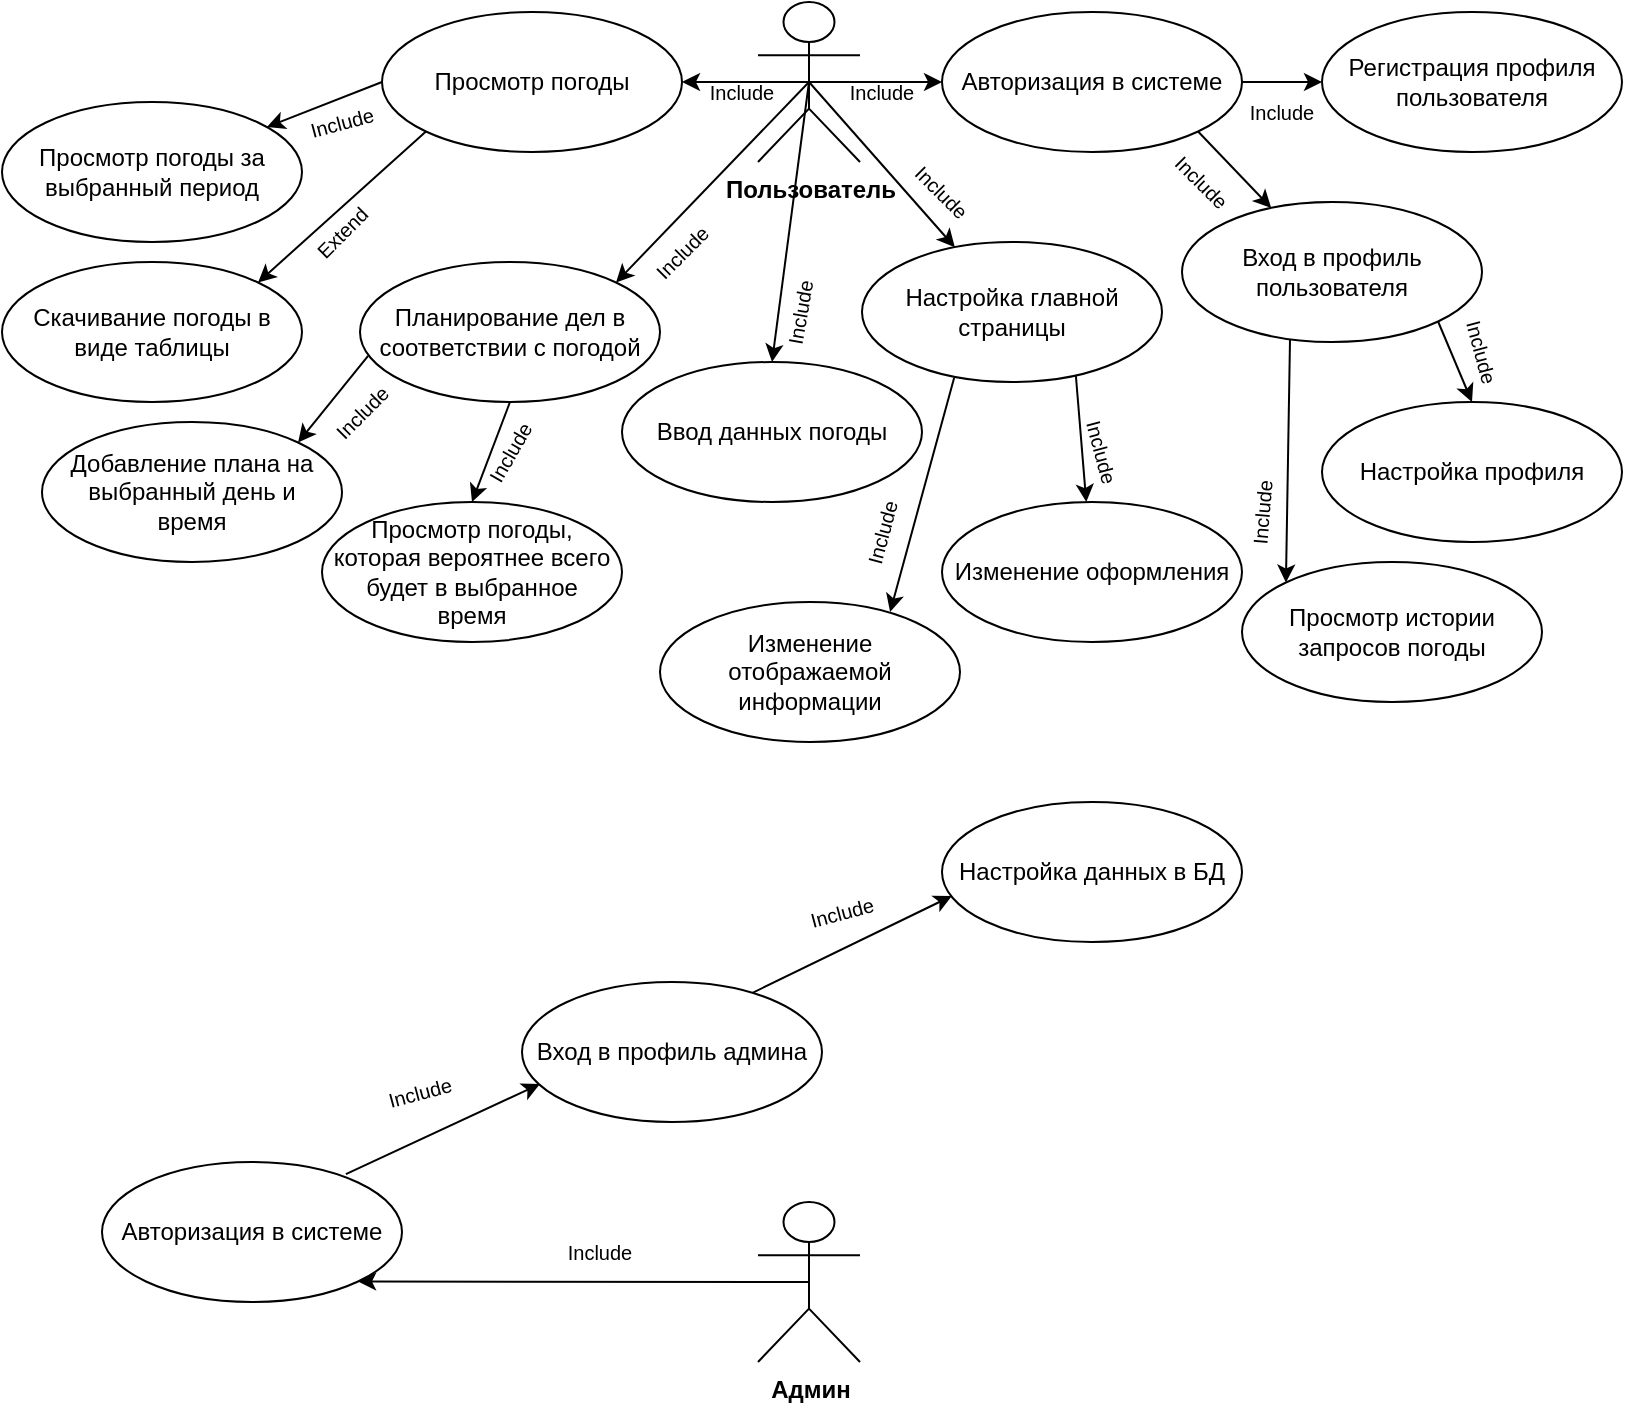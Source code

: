 <mxfile version="21.0.6" type="device"><diagram name="Страница 1" id="Vr6tZi-SWmV44EtBOcXa"><mxGraphModel dx="1434" dy="796" grid="1" gridSize="10" guides="1" tooltips="1" connect="1" arrows="1" fold="1" page="1" pageScale="1" pageWidth="827" pageHeight="1169" math="0" shadow="0"><root><mxCell id="0"/><mxCell id="1" parent="0"/><mxCell id="Df-UxoeK4fdWZhwMRgBq-1" value="&lt;b&gt;Пользователь&lt;/b&gt;" style="shape=umlActor;verticalLabelPosition=bottom;verticalAlign=top;html=1;outlineConnect=0;" vertex="1" parent="1"><mxGeometry x="388" y="10" width="51" height="80" as="geometry"/></mxCell><mxCell id="Df-UxoeK4fdWZhwMRgBq-2" value="Авторизация в системе" style="ellipse;whiteSpace=wrap;html=1;" vertex="1" parent="1"><mxGeometry x="480" y="15" width="150" height="70" as="geometry"/></mxCell><mxCell id="Df-UxoeK4fdWZhwMRgBq-3" value="Настройка профиля" style="ellipse;whiteSpace=wrap;html=1;" vertex="1" parent="1"><mxGeometry x="670" y="210" width="150" height="70" as="geometry"/></mxCell><mxCell id="Df-UxoeK4fdWZhwMRgBq-4" value="Настройка главной страницы" style="ellipse;whiteSpace=wrap;html=1;" vertex="1" parent="1"><mxGeometry x="440" y="130" width="150" height="70" as="geometry"/></mxCell><mxCell id="Df-UxoeK4fdWZhwMRgBq-5" value="Просмотр истории запросов погоды" style="ellipse;whiteSpace=wrap;html=1;" vertex="1" parent="1"><mxGeometry x="630" y="290" width="150" height="70" as="geometry"/></mxCell><mxCell id="Df-UxoeK4fdWZhwMRgBq-6" value="Изменение оформления" style="ellipse;whiteSpace=wrap;html=1;" vertex="1" parent="1"><mxGeometry x="480" y="260" width="150" height="70" as="geometry"/></mxCell><mxCell id="Df-UxoeK4fdWZhwMRgBq-7" value="Изменение &lt;br&gt;отображаемой информации" style="ellipse;whiteSpace=wrap;html=1;" vertex="1" parent="1"><mxGeometry x="339" y="310" width="150" height="70" as="geometry"/></mxCell><mxCell id="Df-UxoeK4fdWZhwMRgBq-16" value="" style="endArrow=classic;html=1;rounded=0;exitX=0.713;exitY=0.957;exitDx=0;exitDy=0;exitPerimeter=0;" edge="1" parent="1" source="Df-UxoeK4fdWZhwMRgBq-4" target="Df-UxoeK4fdWZhwMRgBq-6"><mxGeometry width="50" height="50" relative="1" as="geometry"><mxPoint x="550" y="190" as="sourcePoint"/><mxPoint x="650" y="150" as="targetPoint"/></mxGeometry></mxCell><mxCell id="Df-UxoeK4fdWZhwMRgBq-17" value="" style="endArrow=classic;html=1;rounded=0;entryX=0.767;entryY=0.071;entryDx=0;entryDy=0;entryPerimeter=0;exitX=0.307;exitY=0.971;exitDx=0;exitDy=0;exitPerimeter=0;" edge="1" parent="1" source="Df-UxoeK4fdWZhwMRgBq-4" target="Df-UxoeK4fdWZhwMRgBq-7"><mxGeometry width="50" height="50" relative="1" as="geometry"><mxPoint x="490" y="200" as="sourcePoint"/><mxPoint x="440" y="360" as="targetPoint"/></mxGeometry></mxCell><mxCell id="Df-UxoeK4fdWZhwMRgBq-19" value="" style="endArrow=classic;html=1;rounded=0;exitX=0.5;exitY=0.5;exitDx=0;exitDy=0;exitPerimeter=0;" edge="1" parent="1" source="Df-UxoeK4fdWZhwMRgBq-1" target="Df-UxoeK4fdWZhwMRgBq-4"><mxGeometry width="50" height="50" relative="1" as="geometry"><mxPoint x="390" y="410" as="sourcePoint"/><mxPoint x="440" y="360" as="targetPoint"/></mxGeometry></mxCell><mxCell id="Df-UxoeK4fdWZhwMRgBq-21" value="Планирование дел в соответствии с погодой" style="ellipse;whiteSpace=wrap;html=1;" vertex="1" parent="1"><mxGeometry x="189" y="140" width="150" height="70" as="geometry"/></mxCell><mxCell id="Df-UxoeK4fdWZhwMRgBq-22" value="Ввод данных погоды" style="ellipse;whiteSpace=wrap;html=1;" vertex="1" parent="1"><mxGeometry x="320" y="190" width="150" height="70" as="geometry"/></mxCell><mxCell id="Df-UxoeK4fdWZhwMRgBq-23" value="Авторизация в системе" style="ellipse;whiteSpace=wrap;html=1;" vertex="1" parent="1"><mxGeometry x="60" y="590" width="150" height="70" as="geometry"/></mxCell><mxCell id="Df-UxoeK4fdWZhwMRgBq-24" value="Просмотр погоды за выбранный период" style="ellipse;whiteSpace=wrap;html=1;" vertex="1" parent="1"><mxGeometry x="10" y="60" width="150" height="70" as="geometry"/></mxCell><mxCell id="Df-UxoeK4fdWZhwMRgBq-25" value="Скачивание погоды в виде таблицы" style="ellipse;whiteSpace=wrap;html=1;" vertex="1" parent="1"><mxGeometry x="10" y="140" width="150" height="70" as="geometry"/></mxCell><mxCell id="Df-UxoeK4fdWZhwMRgBq-26" value="Просмотр погоды" style="ellipse;whiteSpace=wrap;html=1;" vertex="1" parent="1"><mxGeometry x="200" y="15" width="150" height="70" as="geometry"/></mxCell><mxCell id="Df-UxoeK4fdWZhwMRgBq-27" value="" style="endArrow=classic;html=1;rounded=0;exitX=0.5;exitY=0.5;exitDx=0;exitDy=0;exitPerimeter=0;entryX=0;entryY=0.5;entryDx=0;entryDy=0;" edge="1" parent="1" source="Df-UxoeK4fdWZhwMRgBq-1" target="Df-UxoeK4fdWZhwMRgBq-2"><mxGeometry width="50" height="50" relative="1" as="geometry"><mxPoint x="390" y="410" as="sourcePoint"/><mxPoint x="440" y="360" as="targetPoint"/></mxGeometry></mxCell><mxCell id="Df-UxoeK4fdWZhwMRgBq-28" value="" style="endArrow=classic;html=1;rounded=0;exitX=0;exitY=0.5;exitDx=0;exitDy=0;" edge="1" parent="1" source="Df-UxoeK4fdWZhwMRgBq-26" target="Df-UxoeK4fdWZhwMRgBq-24"><mxGeometry width="50" height="50" relative="1" as="geometry"><mxPoint x="400" y="420" as="sourcePoint"/><mxPoint x="450" y="370" as="targetPoint"/></mxGeometry></mxCell><mxCell id="Df-UxoeK4fdWZhwMRgBq-29" value="" style="endArrow=classic;html=1;rounded=0;exitX=0;exitY=1;exitDx=0;exitDy=0;entryX=1;entryY=0;entryDx=0;entryDy=0;" edge="1" parent="1" source="Df-UxoeK4fdWZhwMRgBq-26" target="Df-UxoeK4fdWZhwMRgBq-25"><mxGeometry width="50" height="50" relative="1" as="geometry"><mxPoint x="410" y="430" as="sourcePoint"/><mxPoint x="460" y="380" as="targetPoint"/></mxGeometry></mxCell><mxCell id="Df-UxoeK4fdWZhwMRgBq-30" value="" style="endArrow=classic;html=1;rounded=0;exitX=0.5;exitY=0.5;exitDx=0;exitDy=0;exitPerimeter=0;entryX=1;entryY=0.5;entryDx=0;entryDy=0;" edge="1" parent="1" source="Df-UxoeK4fdWZhwMRgBq-1" target="Df-UxoeK4fdWZhwMRgBq-26"><mxGeometry width="50" height="50" relative="1" as="geometry"><mxPoint x="420" y="440" as="sourcePoint"/><mxPoint x="470" y="390" as="targetPoint"/></mxGeometry></mxCell><mxCell id="Df-UxoeK4fdWZhwMRgBq-31" value="" style="endArrow=classic;html=1;rounded=0;exitX=0.5;exitY=0.5;exitDx=0;exitDy=0;exitPerimeter=0;entryX=1;entryY=0;entryDx=0;entryDy=0;" edge="1" parent="1" source="Df-UxoeK4fdWZhwMRgBq-1" target="Df-UxoeK4fdWZhwMRgBq-21"><mxGeometry width="50" height="50" relative="1" as="geometry"><mxPoint x="400" y="130" as="sourcePoint"/><mxPoint x="480" y="400" as="targetPoint"/></mxGeometry></mxCell><mxCell id="Df-UxoeK4fdWZhwMRgBq-32" value="" style="endArrow=classic;html=1;rounded=0;entryX=0;entryY=0;entryDx=0;entryDy=0;exitX=0.36;exitY=0.986;exitDx=0;exitDy=0;exitPerimeter=0;" edge="1" parent="1" source="Df-UxoeK4fdWZhwMRgBq-41" target="Df-UxoeK4fdWZhwMRgBq-5"><mxGeometry width="50" height="50" relative="1" as="geometry"><mxPoint x="652" y="190" as="sourcePoint"/><mxPoint x="490" y="410" as="targetPoint"/></mxGeometry></mxCell><mxCell id="Df-UxoeK4fdWZhwMRgBq-33" value="" style="endArrow=classic;html=1;rounded=0;entryX=0.5;entryY=0;entryDx=0;entryDy=0;exitX=1;exitY=1;exitDx=0;exitDy=0;" edge="1" parent="1" source="Df-UxoeK4fdWZhwMRgBq-41" target="Df-UxoeK4fdWZhwMRgBq-3"><mxGeometry width="50" height="50" relative="1" as="geometry"><mxPoint x="660" y="130" as="sourcePoint"/><mxPoint x="660" y="25" as="targetPoint"/></mxGeometry></mxCell><mxCell id="Df-UxoeK4fdWZhwMRgBq-36" value="" style="endArrow=classic;html=1;rounded=0;entryX=0.5;entryY=0;entryDx=0;entryDy=0;exitX=0.5;exitY=0.5;exitDx=0;exitDy=0;exitPerimeter=0;" edge="1" parent="1" source="Df-UxoeK4fdWZhwMRgBq-1" target="Df-UxoeK4fdWZhwMRgBq-22"><mxGeometry width="50" height="50" relative="1" as="geometry"><mxPoint x="400" y="170" as="sourcePoint"/><mxPoint x="450" y="120" as="targetPoint"/></mxGeometry></mxCell><mxCell id="Df-UxoeK4fdWZhwMRgBq-37" value="" style="endArrow=classic;html=1;rounded=0;exitX=0.5;exitY=1;exitDx=0;exitDy=0;entryX=0.5;entryY=0;entryDx=0;entryDy=0;" edge="1" parent="1" source="Df-UxoeK4fdWZhwMRgBq-21" target="Df-UxoeK4fdWZhwMRgBq-43"><mxGeometry width="50" height="50" relative="1" as="geometry"><mxPoint x="450" y="470" as="sourcePoint"/><mxPoint x="500" y="420" as="targetPoint"/></mxGeometry></mxCell><mxCell id="Df-UxoeK4fdWZhwMRgBq-38" value="" style="endArrow=classic;html=1;rounded=0;entryX=1;entryY=0;entryDx=0;entryDy=0;exitX=0.027;exitY=0.671;exitDx=0;exitDy=0;exitPerimeter=0;" edge="1" parent="1" source="Df-UxoeK4fdWZhwMRgBq-21" target="Df-UxoeK4fdWZhwMRgBq-44"><mxGeometry width="50" height="50" relative="1" as="geometry"><mxPoint x="190" y="190" as="sourcePoint"/><mxPoint x="510" y="430" as="targetPoint"/></mxGeometry></mxCell><mxCell id="Df-UxoeK4fdWZhwMRgBq-39" value="" style="endArrow=classic;html=1;rounded=0;exitX=1;exitY=1;exitDx=0;exitDy=0;" edge="1" parent="1" source="Df-UxoeK4fdWZhwMRgBq-2" target="Df-UxoeK4fdWZhwMRgBq-41"><mxGeometry width="50" height="50" relative="1" as="geometry"><mxPoint x="620" y="90" as="sourcePoint"/><mxPoint x="680" y="40" as="targetPoint"/></mxGeometry></mxCell><mxCell id="Df-UxoeK4fdWZhwMRgBq-41" value="Вход в профиль пользователя" style="ellipse;whiteSpace=wrap;html=1;" vertex="1" parent="1"><mxGeometry x="600" y="110" width="150" height="70" as="geometry"/></mxCell><mxCell id="Df-UxoeK4fdWZhwMRgBq-42" value="Регистрация профиля пользователя" style="ellipse;whiteSpace=wrap;html=1;" vertex="1" parent="1"><mxGeometry x="670" y="15" width="150" height="70" as="geometry"/></mxCell><mxCell id="Df-UxoeK4fdWZhwMRgBq-43" value="Просмотр погоды, &lt;br&gt;которая вероятнее всего будет в выбранное &lt;br&gt;время" style="ellipse;whiteSpace=wrap;html=1;" vertex="1" parent="1"><mxGeometry x="170" y="260" width="150" height="70" as="geometry"/></mxCell><mxCell id="Df-UxoeK4fdWZhwMRgBq-44" value="Добавление плана на выбранный день и &lt;br&gt;время" style="ellipse;whiteSpace=wrap;html=1;" vertex="1" parent="1"><mxGeometry x="30" y="220" width="150" height="70" as="geometry"/></mxCell><mxCell id="Df-UxoeK4fdWZhwMRgBq-46" value="&lt;b&gt;Админ&lt;/b&gt;" style="shape=umlActor;verticalLabelPosition=bottom;verticalAlign=top;html=1;outlineConnect=0;" vertex="1" parent="1"><mxGeometry x="388" y="610" width="51" height="80" as="geometry"/></mxCell><mxCell id="Df-UxoeK4fdWZhwMRgBq-52" value="" style="endArrow=classic;html=1;rounded=0;exitX=0.813;exitY=0.086;exitDx=0;exitDy=0;exitPerimeter=0;entryX=0.06;entryY=0.729;entryDx=0;entryDy=0;entryPerimeter=0;" edge="1" parent="1" source="Df-UxoeK4fdWZhwMRgBq-23" target="Df-UxoeK4fdWZhwMRgBq-61"><mxGeometry width="50" height="50" relative="1" as="geometry"><mxPoint x="490" y="510" as="sourcePoint"/><mxPoint x="540" y="460" as="targetPoint"/></mxGeometry></mxCell><mxCell id="Df-UxoeK4fdWZhwMRgBq-53" value="" style="endArrow=classic;html=1;rounded=0;exitX=0.76;exitY=0.086;exitDx=0;exitDy=0;entryX=0.033;entryY=0.671;entryDx=0;entryDy=0;entryPerimeter=0;exitPerimeter=0;" edge="1" parent="1" source="Df-UxoeK4fdWZhwMRgBq-61" target="Df-UxoeK4fdWZhwMRgBq-63"><mxGeometry width="50" height="50" relative="1" as="geometry"><mxPoint x="500" y="520" as="sourcePoint"/><mxPoint x="550" y="470" as="targetPoint"/></mxGeometry></mxCell><mxCell id="Df-UxoeK4fdWZhwMRgBq-56" value="" style="endArrow=classic;html=1;rounded=0;exitX=0.5;exitY=0.5;exitDx=0;exitDy=0;exitPerimeter=0;entryX=1;entryY=1;entryDx=0;entryDy=0;" edge="1" parent="1" source="Df-UxoeK4fdWZhwMRgBq-46" target="Df-UxoeK4fdWZhwMRgBq-23"><mxGeometry width="50" height="50" relative="1" as="geometry"><mxPoint x="530" y="550" as="sourcePoint"/><mxPoint x="580" y="500" as="targetPoint"/></mxGeometry></mxCell><mxCell id="Df-UxoeK4fdWZhwMRgBq-57" value="" style="endArrow=classic;html=1;rounded=0;exitX=1;exitY=0.5;exitDx=0;exitDy=0;entryX=0;entryY=0.5;entryDx=0;entryDy=0;" edge="1" parent="1" source="Df-UxoeK4fdWZhwMRgBq-2" target="Df-UxoeK4fdWZhwMRgBq-42"><mxGeometry width="50" height="50" relative="1" as="geometry"><mxPoint x="650" y="90" as="sourcePoint"/><mxPoint x="700" y="40" as="targetPoint"/></mxGeometry></mxCell><mxCell id="Df-UxoeK4fdWZhwMRgBq-61" value="Вход в профиль админа" style="ellipse;whiteSpace=wrap;html=1;" vertex="1" parent="1"><mxGeometry x="270" y="500" width="150" height="70" as="geometry"/></mxCell><mxCell id="Df-UxoeK4fdWZhwMRgBq-63" value="Настройка данных в БД" style="ellipse;whiteSpace=wrap;html=1;" vertex="1" parent="1"><mxGeometry x="480" y="410" width="150" height="70" as="geometry"/></mxCell><mxCell id="Df-UxoeK4fdWZhwMRgBq-69" value="&lt;font style=&quot;font-size: 10px;&quot;&gt;Extend&lt;/font&gt;" style="text;html=1;strokeColor=none;fillColor=none;align=center;verticalAlign=middle;whiteSpace=wrap;rounded=0;rotation=-45;" vertex="1" parent="1"><mxGeometry x="150" y="110" width="60" height="30" as="geometry"/></mxCell><mxCell id="Df-UxoeK4fdWZhwMRgBq-76" value="&lt;font style=&quot;font-size: 10px;&quot;&gt;Include&lt;/font&gt;" style="text;html=1;strokeColor=none;fillColor=none;align=center;verticalAlign=middle;whiteSpace=wrap;rounded=0;rotation=-45;" vertex="1" parent="1"><mxGeometry x="320" y="120" width="60" height="30" as="geometry"/></mxCell><mxCell id="Df-UxoeK4fdWZhwMRgBq-77" value="&lt;font style=&quot;font-size: 10px;&quot;&gt;Include&lt;/font&gt;" style="text;html=1;strokeColor=none;fillColor=none;align=center;verticalAlign=middle;whiteSpace=wrap;rounded=0;rotation=-80;" vertex="1" parent="1"><mxGeometry x="379" y="150" width="60" height="30" as="geometry"/></mxCell><mxCell id="Df-UxoeK4fdWZhwMRgBq-78" value="&lt;font style=&quot;font-size: 10px;&quot;&gt;Include&lt;/font&gt;" style="text;html=1;strokeColor=none;fillColor=none;align=center;verticalAlign=middle;whiteSpace=wrap;rounded=0;rotation=-15;" vertex="1" parent="1"><mxGeometry x="400" y="450" width="60" height="30" as="geometry"/></mxCell><mxCell id="Df-UxoeK4fdWZhwMRgBq-79" value="&lt;font style=&quot;font-size: 10px;&quot;&gt;Include&lt;/font&gt;" style="text;html=1;strokeColor=none;fillColor=none;align=center;verticalAlign=middle;whiteSpace=wrap;rounded=0;rotation=75;" vertex="1" parent="1"><mxGeometry x="720" y="170" width="60" height="30" as="geometry"/></mxCell><mxCell id="Df-UxoeK4fdWZhwMRgBq-80" value="&lt;font style=&quot;font-size: 10px;&quot;&gt;Include&lt;/font&gt;" style="text;html=1;strokeColor=none;fillColor=none;align=center;verticalAlign=middle;whiteSpace=wrap;rounded=0;rotation=45;" vertex="1" parent="1"><mxGeometry x="450" y="90" width="60" height="30" as="geometry"/></mxCell><mxCell id="Df-UxoeK4fdWZhwMRgBq-81" value="&lt;font style=&quot;font-size: 10px;&quot;&gt;Include&lt;/font&gt;" style="text;html=1;strokeColor=none;fillColor=none;align=center;verticalAlign=middle;whiteSpace=wrap;rounded=0;rotation=-60;" vertex="1" parent="1"><mxGeometry x="234" y="220" width="60" height="30" as="geometry"/></mxCell><mxCell id="Df-UxoeK4fdWZhwMRgBq-82" value="&lt;font style=&quot;font-size: 10px;&quot;&gt;Include&lt;/font&gt;" style="text;html=1;strokeColor=none;fillColor=none;align=center;verticalAlign=middle;whiteSpace=wrap;rounded=0;rotation=-45;" vertex="1" parent="1"><mxGeometry x="160" y="200" width="60" height="30" as="geometry"/></mxCell><mxCell id="Df-UxoeK4fdWZhwMRgBq-83" value="&lt;font style=&quot;font-size: 10px;&quot;&gt;Include&lt;/font&gt;" style="text;html=1;strokeColor=none;fillColor=none;align=center;verticalAlign=middle;whiteSpace=wrap;rounded=0;rotation=-15;" vertex="1" parent="1"><mxGeometry x="150" y="55" width="60" height="30" as="geometry"/></mxCell><mxCell id="Df-UxoeK4fdWZhwMRgBq-84" value="&lt;font style=&quot;font-size: 10px;&quot;&gt;Include&lt;/font&gt;" style="text;html=1;strokeColor=none;fillColor=none;align=center;verticalAlign=middle;whiteSpace=wrap;rounded=0;" vertex="1" parent="1"><mxGeometry x="350" y="40" width="60" height="30" as="geometry"/></mxCell><mxCell id="Df-UxoeK4fdWZhwMRgBq-85" value="&lt;font style=&quot;font-size: 10px;&quot;&gt;Include&lt;/font&gt;" style="text;html=1;strokeColor=none;fillColor=none;align=center;verticalAlign=middle;whiteSpace=wrap;rounded=0;" vertex="1" parent="1"><mxGeometry x="420" y="40" width="60" height="30" as="geometry"/></mxCell><mxCell id="Df-UxoeK4fdWZhwMRgBq-88" value="&lt;font style=&quot;font-size: 10px;&quot;&gt;Include&lt;/font&gt;" style="text;html=1;strokeColor=none;fillColor=none;align=center;verticalAlign=middle;whiteSpace=wrap;rounded=0;" vertex="1" parent="1"><mxGeometry x="279" y="620" width="60" height="30" as="geometry"/></mxCell><mxCell id="Df-UxoeK4fdWZhwMRgBq-89" value="&lt;font style=&quot;font-size: 10px;&quot;&gt;Include&lt;/font&gt;" style="text;html=1;strokeColor=none;fillColor=none;align=center;verticalAlign=middle;whiteSpace=wrap;rounded=0;rotation=-15;" vertex="1" parent="1"><mxGeometry x="189" y="540" width="60" height="30" as="geometry"/></mxCell><mxCell id="Df-UxoeK4fdWZhwMRgBq-90" value="&lt;font style=&quot;font-size: 10px;&quot;&gt;Include&lt;/font&gt;" style="text;html=1;strokeColor=none;fillColor=none;align=center;verticalAlign=middle;whiteSpace=wrap;rounded=0;rotation=-85;" vertex="1" parent="1"><mxGeometry x="610" y="250" width="60" height="30" as="geometry"/></mxCell><mxCell id="Df-UxoeK4fdWZhwMRgBq-91" value="&lt;font style=&quot;font-size: 10px;&quot;&gt;Include&lt;/font&gt;" style="text;html=1;strokeColor=none;fillColor=none;align=center;verticalAlign=middle;whiteSpace=wrap;rounded=0;rotation=75;" vertex="1" parent="1"><mxGeometry x="530" y="220" width="60" height="30" as="geometry"/></mxCell><mxCell id="Df-UxoeK4fdWZhwMRgBq-92" value="&lt;font style=&quot;font-size: 10px;&quot;&gt;Include&lt;/font&gt;" style="text;html=1;strokeColor=none;fillColor=none;align=center;verticalAlign=middle;whiteSpace=wrap;rounded=0;rotation=-75;" vertex="1" parent="1"><mxGeometry x="420" y="260" width="60" height="30" as="geometry"/></mxCell><mxCell id="Df-UxoeK4fdWZhwMRgBq-93" value="&lt;font style=&quot;font-size: 10px;&quot;&gt;Include&lt;/font&gt;" style="text;html=1;strokeColor=none;fillColor=none;align=center;verticalAlign=middle;whiteSpace=wrap;rounded=0;rotation=45;" vertex="1" parent="1"><mxGeometry x="580" y="85" width="60" height="30" as="geometry"/></mxCell><mxCell id="Df-UxoeK4fdWZhwMRgBq-94" value="&lt;font style=&quot;font-size: 10px;&quot;&gt;Include&lt;/font&gt;" style="text;html=1;strokeColor=none;fillColor=none;align=center;verticalAlign=middle;whiteSpace=wrap;rounded=0;" vertex="1" parent="1"><mxGeometry x="620" y="50" width="60" height="30" as="geometry"/></mxCell></root></mxGraphModel></diagram></mxfile>